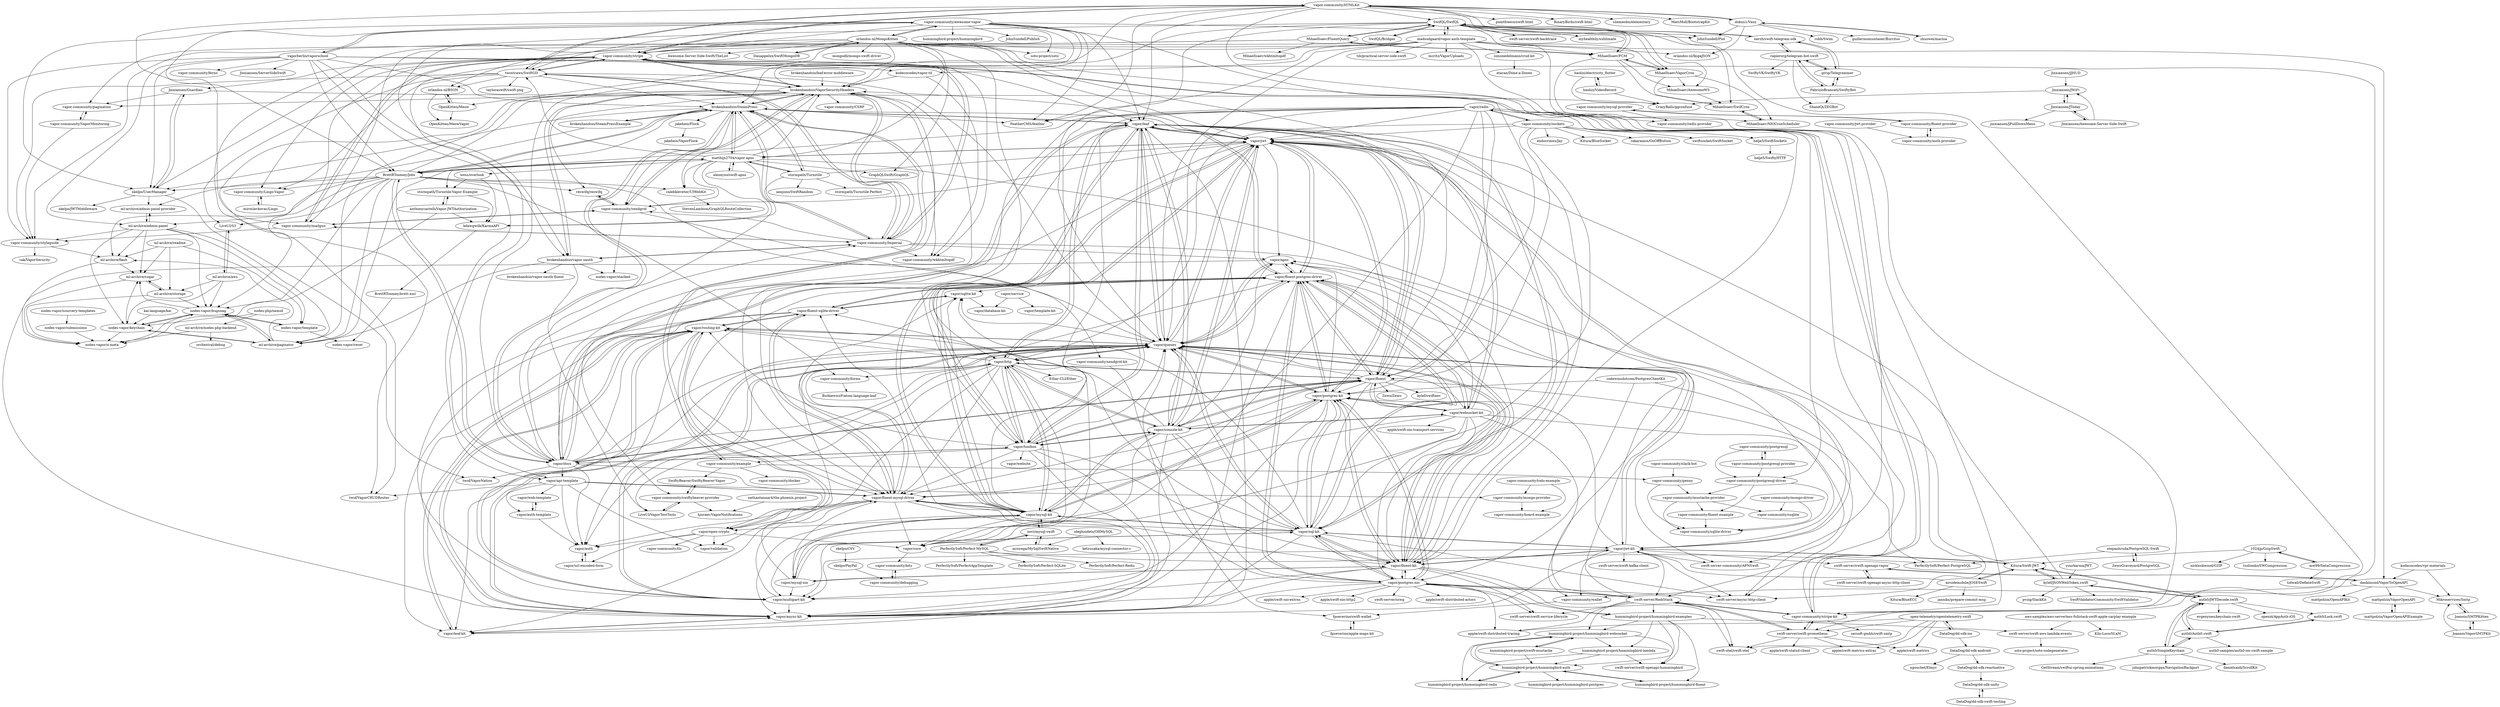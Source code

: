 digraph G {
"vapor-community/HTMLKit" -> "MatsMoll/BootstrapKit"
"vapor-community/HTMLKit" -> "vapor-community/stripe"
"vapor-community/HTMLKit" -> "pointfreeco/swift-html" ["e"=1]
"vapor-community/HTMLKit" -> "BinaryBirds/swift-html" ["e"=1]
"vapor-community/HTMLKit" -> "JohnSundell/Plot" ["e"=1]
"vapor-community/HTMLKit" -> "sliemeobn/elementary" ["e"=1]
"vapor-community/HTMLKit" -> "SwifQL/SwifQL"
"vapor-community/HTMLKit" -> "FeatherCMS/feather" ["e"=1]
"vapor-community/HTMLKit" -> "twostraws/SwiftGD"
"vapor-community/HTMLKit" -> "swift-server-community/APNSwift" ["e"=1]
"vapor-community/HTMLKit" -> "vapor-community/stripe-kit"
"vapor-community/HTMLKit" -> "vapor/leaf"
"vapor-community/HTMLKit" -> "vapor-community/mailgun"
"vapor-community/HTMLKit" -> "dokun1/Vaux"
"vapor-community/HTMLKit" -> "brokenhandsio/VaporSecurityHeaders"
"Kitura/Swift-JWT" -> "kylef/JSONWebToken.swift"
"Kitura/Swift-JWT" -> "auth0/JWTDecode.swift"
"Kitura/Swift-JWT" -> "vapor/jwt-kit"
"Kitura/Swift-JWT" -> "vapor/jwt"
"Kitura/Swift-JWT" -> "airsidemobile/JOSESwift"
"givip/Telegrammer" -> "rapierorg/telegram-bot-swift"
"givip/Telegrammer" -> "FabrizioBrancati/SwiftyBot"
"givip/Telegrammer" -> "nerzh/swift-telegram-sdk"
"vapor/postgres-nio" -> "vapor/postgres-kit"
"vapor/postgres-nio" -> "vapor/sql-kit"
"vapor/postgres-nio" -> "vapor/fluent-kit"
"vapor/postgres-nio" -> "vapor/fluent-postgres-driver"
"vapor/postgres-nio" -> "swift-server/RediStack"
"vapor/postgres-nio" -> "vapor/queues"
"vapor/postgres-nio" -> "swift-server/async-http-client" ["e"=1]
"vapor/postgres-nio" -> "swift-server/swift-service-lifecycle" ["e"=1]
"vapor/postgres-nio" -> "vapor/async-kit"
"vapor/postgres-nio" -> "apple/swift-nio-extras" ["e"=1]
"vapor/postgres-nio" -> "apple/swift-nio-http2" ["e"=1]
"vapor/postgres-nio" -> "apple/swift-distributed-tracing" ["e"=1]
"vapor/postgres-nio" -> "swift-server/sswg" ["e"=1]
"vapor/postgres-nio" -> "hummingbird-project/hummingbird-examples"
"vapor/postgres-nio" -> "apple/swift-distributed-actors" ["e"=1]
"vaporberlin/vaporschool" -> "vapor-community/awesome-vapor"
"vaporberlin/vaporschool" -> "kodecocodes/vapor-til"
"vaporberlin/vaporschool" -> "brokenhandsio/SteamPress"
"vaporberlin/vaporschool" -> "BrettRToomey/Jobs"
"vaporberlin/vaporschool" -> "vapor-community/styleguide"
"vaporberlin/vaporschool" -> "skelpo/UserManager"
"vaporberlin/vaporschool" -> "vapor-community/ferno"
"vaporberlin/vaporschool" -> "ml-archive/admin-panel"
"vaporberlin/vaporschool" -> "brokenhandsio/vapor-oauth"
"vaporberlin/vaporschool" -> "vapor/leaf"
"vaporberlin/vaporschool" -> "Jinxiansen/ServerSideSwift" ["e"=1]
"vaporberlin/vaporschool" -> "vapor/api-template"
"airsidemobile/JOSESwift" -> "Kitura/Swift-JWT"
"airsidemobile/JOSESwift" -> "janniks/prepare-commit-msg"
"airsidemobile/JOSESwift" -> "vapor/jwt-kit"
"airsidemobile/JOSESwift" -> "Kitura/BlueECC" ["e"=1]
"vapor-community/awesome-vapor" -> "vaporberlin/vaporschool"
"vapor-community/awesome-vapor" -> "brokenhandsio/SteamPress"
"vapor-community/awesome-vapor" -> "vapor/fluent"
"vapor-community/awesome-vapor" -> "orlandos-nl/MongoKitten"
"vapor-community/awesome-vapor" -> "soto-project/soto" ["e"=1]
"vapor-community/awesome-vapor" -> "FeatherCMS/feather" ["e"=1]
"vapor-community/awesome-vapor" -> "JohnSundell/Plot" ["e"=1]
"vapor-community/awesome-vapor" -> "hummingbird-project/hummingbird" ["e"=1]
"vapor-community/awesome-vapor" -> "JohnSundell/Publish" ["e"=1]
"vapor-community/awesome-vapor" -> "brokenhandsio/VaporSecurityHeaders"
"vapor-community/awesome-vapor" -> "skelpo/UserManager"
"vapor-community/awesome-vapor" -> "vapor-community/stripe"
"vapor-community/awesome-vapor" -> "twostraws/SwiftGD"
"vapor-community/awesome-vapor" -> "BrettRToomey/Jobs"
"vapor-community/awesome-vapor" -> "vapor/leaf"
"yourkarma/JWT" -> "kylef/JSONWebToken.swift"
"zhuowei/marina" -> "dokun1/Vaux"
"dokun1/Vaux" -> "zhuowei/marina"
"dokun1/Vaux" -> "robb/Swim" ["e"=1]
"dokun1/Vaux" -> "vapor-community/HTMLKit"
"dokun1/Vaux" -> "orlandos-nl/IkigaJSON" ["e"=1]
"dokun1/Vaux" -> "JohnSundell/Plot" ["e"=1]
"dokun1/Vaux" -> "guillermomuntaner/Burritos" ["e"=1]
"MihaelIsaev/AwesomeWS" -> "MihaelIsaev/SwifCron"
"vapor/fluent-kit" -> "vapor/fluent-postgres-driver"
"vapor/fluent-kit" -> "vapor/sql-kit"
"vapor/fluent-kit" -> "vapor/postgres-nio"
"vapor/fluent-kit" -> "vapor/queues"
"vapor/fluent-kit" -> "vapor/postgres-kit"
"vapor/fluent-kit" -> "vapor/async-kit"
"vapor/fluent-kit" -> "vapor/fluent"
"vapor/fluent-kit" -> "vapor/jwt-kit"
"vapor/fluent-kit" -> "vapor/mysql-nio"
"vapor/fluent-kit" -> "swift-otel/swift-otel" ["e"=1]
"vapor/fluent-kit" -> "vapor/fluent-mysql-driver"
"vapor/fluent-kit" -> "swift-server/swift-service-lifecycle" ["e"=1]
"vapor/fluent-kit" -> "vapor/multipart-kit"
"vapor/fluent-kit" -> "vapor/apns"
"vapor/fluent-kit" -> "hummingbird-project/hummingbird-examples"
"vapor/mysql-nio" -> "vapor/mysql-kit"
"vapor/mysql-nio" -> "vapor/fluent-mysql-driver"
"vapor/mysql-nio" -> "vapor/fluent-kit"
"vapor/mysql-nio" -> "vapor/sql-kit"
"vapor/mysql-nio" -> "vapor/multipart-kit"
"vapor/mysql-nio" -> "vapor/queues"
"codewinsdotcom/PostgresClientKit" -> "vapor/postgres-nio"
"codewinsdotcom/PostgresClientKit" -> "vapor/postgres-kit"
"codewinsdotcom/PostgresClientKit" -> "PerfectlySoft/Perfect-PostgreSQL"
"vapor-community/mailgun" -> "vapor-community/sendgrid"
"vapor-community/mailgun" -> "vapor-community/stripe"
"vapor-community/mailgun" -> "vapor-community/styleguide"
"vapor-community/mailgun" -> "vapor-community/Imperial"
"SwifQL/SwifQL" -> "SwifQL/Bridges"
"SwifQL/SwifQL" -> "MihaelIsaev/FluentQuery"
"SwifQL/SwifQL" -> "MihaelIsaev/FCM"
"SwifQL/SwifQL" -> "swift-server/swift-backtrace" ["e"=1]
"SwifQL/SwifQL" -> "MihaelIsaev/AwesomeWS"
"SwifQL/SwifQL" -> "MihaelIsaev/SwifCron"
"SwifQL/SwifQL" -> "vapor-community/stripe-kit"
"SwifQL/SwifQL" -> "MihaelIsaev/VaporCron"
"SwifQL/SwifQL" -> "madsodgaard/vapor-auth-template"
"SwifQL/SwifQL" -> "vapor/queues"
"SwifQL/SwifQL" -> "brokenhandsio/VaporSecurityHeaders"
"SwifQL/SwifQL" -> "myhealthily/sublimate"
"SwifQL/SwifQL" -> "twof/VaporCRUDRouter"
"SwifQL/SwifQL" -> "nerzh/swift-telegram-sdk"
"miroslavkovac/Lingo" -> "vapor-community/Lingo-Vapor"
"swift-server/swift-prometheus" -> "swift-otel/swift-otel" ["e"=1]
"swift-server/swift-prometheus" -> "apple/swift-metrics-extras" ["e"=1]
"swift-server/swift-prometheus" -> "swift-server/RediStack"
"swift-server/swift-prometheus" -> "apple/swift-metrics" ["e"=1]
"swift-server/swift-prometheus" -> "apple/swift-statsd-client" ["e"=1]
"swift-server/swift-prometheus" -> "vapor-community/stripe-kit"
"vapor/leaf-kit" -> "vapor/async-kit"
"vapor/leaf-kit" -> "vapor/routing-kit"
"vapor/websocket-kit" -> "vapor/queues"
"vapor/websocket-kit" -> "vapor/postgres-kit"
"vapor/websocket-kit" -> "vapor/fluent-postgres-driver"
"vapor/websocket-kit" -> "apple/swift-nio-transport-services" ["e"=1]
"vapor/websocket-kit" -> "vapor/sql-kit"
"vapor/websocket-kit" -> "vapor/leaf"
"vapor/websocket-kit" -> "vapor/fluent-kit"
"vapor/websocket-kit" -> "vapor/postgres-nio"
"vapor/websocket-kit" -> "vapor/apns"
"vapor/websocket-kit" -> "swift-server/RediStack"
"vapor/websocket-kit" -> "vapor/console-kit"
"vapor/websocket-kit" -> "swift-server/async-http-client" ["e"=1]
"vapor/websocket-kit" -> "vapor/fluent-mysql-driver"
"MihaelIsaev/FluentQuery" -> "SwifQL/SwifQL"
"MihaelIsaev/FluentQuery" -> "vapor-community/pagination"
"MihaelIsaev/FluentQuery" -> "vapor-community/styleguide"
"MihaelIsaev/FluentQuery" -> "MihaelIsaev/wkhtmltopdf"
"MihaelIsaev/FluentQuery" -> "MihaelIsaev/FCM"
"vapor-community/styleguide" -> "cak/VaporSecurity"
"vapor-community/styleguide" -> "ml-archive/flash"
"swift-server/RediStack" -> "swift-server/swift-prometheus"
"swift-server/RediStack" -> "vapor-community/stripe-kit"
"swift-server/RediStack" -> "swift-otel/swift-otel" ["e"=1]
"swift-server/RediStack" -> "hummingbird-project/hummingbird-examples"
"swift-server/RediStack" -> "vapor/postgres-nio"
"swift-server/RediStack" -> "swift-server/swift-service-lifecycle" ["e"=1]
"swift-server/RediStack" -> "vapor/queues"
"swift-server/RediStack" -> "hummingbird-project/hummingbird-websocket"
"swift-server/RediStack" -> "apple/swift-distributed-tracing" ["e"=1]
"auth0/Lock.swift" -> "auth0/Auth0.swift"
"vapor-community/Lingo-Vapor" -> "miroslavkovac/Lingo"
"vapor-community/stripe-kit" -> "vapor-community/stripe"
"vapor-community/stripe-kit" -> "swift-server/RediStack"
"vapor-community/stripe-kit" -> "swift-server/swift-prometheus"
"vapor-community/stripe-kit" -> "vapor/apns"
"vapor-community/stripe-kit" -> "sersoft-gmbh/swift-smtp"
"MihaelIsaev/FCM" -> "MihaelIsaev/VaporCron"
"MihaelIsaev/FCM" -> "SwifQL/SwifQL"
"MihaelIsaev/FCM" -> "MihaelIsaev/NIOCronScheduler"
"MihaelIsaev/FCM" -> "MihaelIsaev/SwifCron"
"MihaelIsaev/FCM" -> "MihaelIsaev/AwesomeWS"
"MihaelIsaev/FCM" -> "MihaelIsaev/FluentQuery"
"vapor/fluent-postgres-driver" -> "vapor/postgres-kit"
"vapor/fluent-postgres-driver" -> "vapor/fluent-kit"
"vapor/fluent-postgres-driver" -> "vapor/queues"
"vapor/fluent-postgres-driver" -> "vapor/sql-kit"
"vapor/fluent-postgres-driver" -> "vapor/postgres-nio"
"vapor/fluent-postgres-driver" -> "vapor/fluent-sqlite-driver"
"vapor/fluent-postgres-driver" -> "vapor/async-kit"
"vapor/fluent-postgres-driver" -> "vapor/apns"
"vapor/fluent-postgres-driver" -> "vapor/fluent-mysql-driver"
"vapor/fluent-postgres-driver" -> "vapor/fluent"
"vapor/fluent-postgres-driver" -> "vapor/sqlite-kit"
"vapor/fluent-postgres-driver" -> "vapor/mysql-kit"
"vapor/fluent-postgres-driver" -> "vapor/leaf"
"vapor/fluent-postgres-driver" -> "vapor/jwt"
"vapor/fluent-postgres-driver" -> "vapor/websocket-kit"
"vapor/sql-kit" -> "vapor/fluent-kit"
"vapor/sql-kit" -> "vapor/postgres-kit"
"vapor/sql-kit" -> "vapor/postgres-nio"
"vapor/sql-kit" -> "vapor/fluent-postgres-driver"
"vapor/sql-kit" -> "vapor/sqlite-kit"
"vapor/sql-kit" -> "vapor/queues"
"vapor/sql-kit" -> "vapor/mysql-kit"
"vapor/sql-kit" -> "vapor/fluent-sqlite-driver"
"vapor/sql-kit" -> "vapor/mysql-nio"
"vapor/sql-kit" -> "vapor/fluent-mysql-driver"
"vapor/sql-kit" -> "swift-server/async-http-client" ["e"=1]
"vapor/sql-kit" -> "vapor/multipart-kit"
"vapor/sql-kit" -> "vapor/jwt-kit"
"vapor/sql-kit" -> "vapor/async-kit"
"vapor/sql-kit" -> "vapor/leaf"
"kodecocodes/vapor-til" -> "brokenhandsio/VaporSecurityHeaders"
"kodecocodes/vapor-til" -> "vapor-community/wkhtmltopdf"
"vapor/apns" -> "vapor/queues"
"vapor/apns" -> "vapor/async-kit"
"vapor/apns" -> "vapor/fluent-postgres-driver"
"vapor/postgres-kit" -> "vapor/postgres-nio"
"vapor/postgres-kit" -> "vapor/fluent-postgres-driver"
"vapor/postgres-kit" -> "vapor/sql-kit"
"vapor/postgres-kit" -> "vapor/fluent-kit"
"vapor/postgres-kit" -> "vapor/queues"
"vapor/postgres-kit" -> "vapor/fluent-mysql-driver"
"vapor/postgres-kit" -> "vapor/async-kit"
"vapor/postgres-kit" -> "vapor/apns"
"vapor/postgres-kit" -> "vapor/mysql-kit"
"vapor/postgres-kit" -> "vapor/multipart-kit"
"vapor/postgres-kit" -> "vapor/websocket-kit"
"vapor/postgres-kit" -> "vapor/jwt"
"LiveUI/VaporTestTools" -> "vapor-community/swiftybeaver-provider"
"vapor-community/Imperial" -> "brokenhandsio/VaporSecurityHeaders"
"vapor-community/Imperial" -> "brokenhandsio/vapor-oauth"
"vapor-community/Imperial" -> "vapor-community/mailgun"
"vapor-community/Imperial" -> "twostraws/SwiftGD"
"vapor-community/Imperial" -> "vapor-community/wallet"
"vapor-community/Imperial" -> "vapor-community/stripe"
"vapor-community/Imperial" -> "vapor-community/sendgrid"
"vapor-community/Imperial" -> "vapor-community/wkhtmltopdf"
"vapor-community/Imperial" -> "vapor/apns"
"vapor-community/Imperial" -> "brokenhandsio/SteamPress"
"nodes-vapor/sourcery-templates" -> "nodes-vapor/submissions"
"nodes-vapor/submissions" -> "nodes-vapor/n-meta"
"vapor/async-kit" -> "vapor/routing-kit"
"vapor/async-kit" -> "vapor/queues"
"vapor/async-kit" -> "vapor/leaf-kit"
"nathantannar4/the.phoenix.project" -> "hjuraev/VaporNotifications"
"vapor/queues" -> "vapor/async-kit"
"vapor/queues" -> "vapor/apns"
"vapor/queues" -> "vapor/fluent-postgres-driver"
"vapor/queues" -> "vapor/fluent-kit"
"vapor/queues" -> "vapor/fluent-mysql-driver"
"vapor/queues" -> "vapor/postgres-kit"
"vapor/queues" -> "vapor/routing-kit"
"vapor/queues" -> "vapor/leaf-kit"
"vapor/queues" -> "vapor/sql-kit"
"vapor/queues" -> "vapor/multipart-kit"
"vapor/queues" -> "vapor/leaf"
"vapor/queues" -> "vapor/jwt"
"vapor/queues" -> "vapor/http"
"vapor/queues" -> "vapor/jwt-kit"
"vapor/queues" -> "vapor/sqlite-kit"
"brokenhandsio/leaf-error-middleware" -> "brokenhandsio/VaporSecurityHeaders"
"Mikroservices/Smtp" -> "Joannis/SMTPKitten"
"MihaelIsaev/SwifCron" -> "MihaelIsaev/NIOCronScheduler"
"MihaelIsaev/NIOCronScheduler" -> "MihaelIsaev/SwifCron"
"MihaelIsaev/VaporCron" -> "MihaelIsaev/NIOCronScheduler"
"MihaelIsaev/VaporCron" -> "MihaelIsaev/SwifCron"
"MihaelIsaev/VaporCron" -> "MihaelIsaev/FCM"
"MihaelIsaev/VaporCron" -> "MihaelIsaev/AwesomeWS"
"skelpo/CSV" -> "skelpo/PayPal"
"vapor/fluent-sqlite-driver" -> "vapor/sqlite-kit"
"vapor/fluent-sqlite-driver" -> "vapor/fluent-mysql-driver"
"vapor/fluent-sqlite-driver" -> "vapor/async-kit"
"vapor/fluent-sqlite-driver" -> "vapor/fluent-postgres-driver"
"vapor/fluent-sqlite-driver" -> "vapor/routing-kit"
"vapor/fluent-sqlite-driver" -> "vapor/leaf-kit"
"vapor-community/pagination" -> "vapor-community/VaporMonitoring"
"Jinxiansen/Guardian" -> "skelpo/UserManager"
"Jinxiansen/Guardian" -> "vapor-community/pagination"
"Jinxiansen/Guardian" -> "CrazyBalls/ggconfuse"
"vapor-community/VaporMonitoring" -> "vapor-community/styleguide"
"vapor-community/VaporMonitoring" -> "vapor-community/pagination"
"skelpo/PayPal" -> "vapor-community/debugging"
"skelpo/UserManager" -> "skelpo/JWTMiddleware"
"skelpo/UserManager" -> "Jinxiansen/Guardian"
"skelpo/UserManager" -> "twof/VaporNation"
"skelpo/UserManager" -> "ml-archive/admin-panel-provider"
"vapor/url-encoded-form" -> "vapor/auth"
"auth0/SimpleKeychain" -> "auth0/JWTDecode.swift"
"auth0/SimpleKeychain" -> "johnpatrickmorgan/NavigationBackport" ["e"=1]
"auth0/SimpleKeychain" -> "auth0/Auth0.swift"
"auth0/SimpleKeychain" -> "danielsaidi/ScrollKit" ["e"=1]
"auth0/SimpleKeychain" -> "GetStream/swiftui-spring-animations" ["e"=1]
"helje5/SwiftSockets" -> "helje5/SwiftyHTTP"
"madsodgaard/vapor-auth-template" -> "tib/practical-server-side-swift" ["e"=1]
"madsodgaard/vapor-auth-template" -> "SwifQL/SwifQL"
"madsodgaard/vapor-auth-template" -> "MihaelIsaev/FCM"
"madsodgaard/vapor-auth-template" -> "FeatherCMS/feather" ["e"=1]
"madsodgaard/vapor-auth-template" -> "brokenhandsio/vapor-oauth"
"madsodgaard/vapor-auth-template" -> "simonedelmann/crud-kit"
"madsodgaard/vapor-auth-template" -> "vapor/queues"
"madsodgaard/vapor-auth-template" -> "vapor-community/mailgun"
"madsodgaard/vapor-auth-template" -> "dankinsoid/VaporToOpenAPI"
"madsodgaard/vapor-auth-template" -> "vapor-community/stripe-kit"
"madsodgaard/vapor-auth-template" -> "kodecocodes/vapor-til"
"madsodgaard/vapor-auth-template" -> "vapor-community/stripe"
"madsodgaard/vapor-auth-template" -> "mcritz/VaporUploads"
"madsodgaard/vapor-auth-template" -> "orlandos-nl/IkigaJSON" ["e"=1]
"madsodgaard/vapor-auth-template" -> "MihaelIsaev/VaporCron"
"1024jp/GzipSwift" -> "mw99/DataCompression"
"1024jp/GzipSwift" -> "nicklockwood/GZIP" ["e"=1]
"1024jp/GzipSwift" -> "tsolomko/SWCompression" ["e"=1]
"1024jp/GzipSwift" -> "Kitura/Swift-JWT"
"auth0/JWTDecode.swift" -> "kylef/JSONWebToken.swift"
"auth0/JWTDecode.swift" -> "Kitura/Swift-JWT"
"auth0/JWTDecode.swift" -> "auth0/SimpleKeychain"
"auth0/JWTDecode.swift" -> "auth0/Lock.swift"
"auth0/JWTDecode.swift" -> "auth0/Auth0.swift"
"auth0/JWTDecode.swift" -> "evgenyneu/keychain-swift" ["e"=1]
"auth0/JWTDecode.swift" -> "openid/AppAuth-iOS" ["e"=1]
"kodecocodes/vpr-materials" -> "dankinsoid/VaporToOpenAPI"
"kodecocodes/vpr-materials" -> "Mikroservices/Smtp"
"open-telemetry/opentelemetry-swift" -> "apple/swift-distributed-tracing" ["e"=1]
"open-telemetry/opentelemetry-swift" -> "swift-otel/swift-otel" ["e"=1]
"open-telemetry/opentelemetry-swift" -> "DataDog/dd-sdk-ios"
"open-telemetry/opentelemetry-swift" -> "apple/swift-metrics" ["e"=1]
"open-telemetry/opentelemetry-swift" -> "swift-server/swift-prometheus"
"open-telemetry/opentelemetry-swift" -> "apple/swift-metrics-extras" ["e"=1]
"vapor/jwt-kit" -> "vapor/fluent-kit"
"vapor/jwt-kit" -> "vapor/queues"
"vapor/jwt-kit" -> "vapor/jwt"
"vapor/jwt-kit" -> "vapor/multipart-kit"
"vapor/jwt-kit" -> "vapor/sql-kit"
"vapor/jwt-kit" -> "vapor/fluent-postgres-driver"
"vapor/jwt-kit" -> "Kitura/Swift-JWT"
"vapor/jwt-kit" -> "swift-server/swift-kafka-client" ["e"=1]
"vapor/jwt-kit" -> "swift-server/async-http-client" ["e"=1]
"vapor/jwt-kit" -> "vapor/async-kit"
"vapor/jwt-kit" -> "swift-server/swift-openapi-vapor"
"vapor/jwt-kit" -> "vapor-community/wallet"
"vapor/jwt-kit" -> "swift-server-community/APNSwift" ["e"=1]
"vapor/jwt-kit" -> "swift-server/RediStack"
"vapor/jwt-kit" -> "vapor/postgres-kit"
"DataDog/dd-sdk-reactnative" -> "DataDog/dd-sdk-unity"
"haolizi/electricity_flutter" -> "haolizi/VideoRecord"
"haolizi/electricity_flutter" -> "CrazyBalls/ggconfuse"
"DataDog/dd-sdk-ios" -> "open-telemetry/opentelemetry-swift"
"DataDog/dd-sdk-ios" -> "DataDog/dd-sdk-android"
"vapor-community/wallet" -> "fpseverino/swift-wallet"
"Joannis/VaporSMTPKit" -> "Joannis/SMTPKitten"
"Joannis/VaporSMTPKit" -> "Mikroservices/Smtp"
"simonedelmann/crud-kit" -> "atacan/Dime-a-Dozen"
"DataDog/dd-sdk-android" -> "xgouchet/Elmyr"
"DataDog/dd-sdk-android" -> "DataDog/dd-sdk-reactnative"
"mattpolzin/VaporOpenAPI" -> "mattpolzin/VaporOpenAPIExample"
"SwifQL/Bridges" -> "SwifQL/SwifQL"
"Joannis/SMTPKitten" -> "Joannis/VaporSMTPKit"
"Joannis/SMTPKitten" -> "Mikroservices/Smtp"
"DataDog/dd-sdk-swift-testing" -> "DataDog/dd-sdk-unity"
"vapor-community/sendgrid-kit" -> "fpseverino/swift-wallet"
"mattpolzin/VaporOpenAPIExample" -> "mattpolzin/VaporOpenAPI"
"kylef/JSONWebToken.swift" -> "Kitura/Swift-JWT"
"kylef/JSONWebToken.swift" -> "auth0/JWTDecode.swift"
"kylef/JSONWebToken.swift" -> "vapor/jwt"
"kylef/JSONWebToken.swift" -> "SwiftValidatorCommunity/SwiftValidator" ["e"=1]
"kylef/JSONWebToken.swift" -> "pvzig/SlackKit" ["e"=1]
"hummingbird-project/swift-mustache" -> "hummingbird-project/hummingbird-websocket"
"hummingbird-project/swift-mustache" -> "hummingbird-project/hummingbird-auth"
"rapierorg/telegram-bot-swift" -> "givip/Telegrammer"
"rapierorg/telegram-bot-swift" -> "FabrizioBrancati/SwiftyBot"
"rapierorg/telegram-bot-swift" -> "nerzh/swift-telegram-sdk"
"rapierorg/telegram-bot-swift" -> "ShaneQi/ZEGBot"
"rapierorg/telegram-bot-swift" -> "SwiftyVK/SwiftyVK" ["e"=1]
"hummingbird-project/hummingbird-websocket" -> "hummingbird-project/hummingbird-auth"
"hummingbird-project/hummingbird-websocket" -> "hummingbird-project/swift-mustache"
"hummingbird-project/hummingbird-websocket" -> "hummingbird-project/hummingbird-redis"
"hummingbird-project/hummingbird-websocket" -> "swift-server/swift-openapi-hummingbird"
"hummingbird-project/hummingbird-websocket" -> "hummingbird-project/hummingbird-lambda"
"hummingbird-project/hummingbird-examples" -> "hummingbird-project/hummingbird-auth"
"hummingbird-project/hummingbird-examples" -> "hummingbird-project/hummingbird-lambda"
"hummingbird-project/hummingbird-examples" -> "hummingbird-project/hummingbird-websocket"
"hummingbird-project/hummingbird-examples" -> "hummingbird-project/hummingbird-fluent"
"hummingbird-project/hummingbird-examples" -> "swift-server/swift-aws-lambda-events"
"hummingbird-project/hummingbird-examples" -> "swift-server/swift-openapi-hummingbird"
"auth0/Auth0.swift" -> "auth0/Lock.swift"
"auth0/Auth0.swift" -> "auth0/SimpleKeychain"
"auth0/Auth0.swift" -> "auth0/JWTDecode.swift"
"auth0/Auth0.swift" -> "auth0-samples/auth0-ios-swift-sample"
"aws-samples/aws-serverless-fullstack-swift-apple-carplay-example" -> "swift-server/swift-aws-lambda-events"
"aws-samples/aws-serverless-fullstack-swift-apple-carplay-example" -> "Kilo-Loco/SLaM"
"swift-server/swift-aws-lambda-events" -> "soto-project/soto-codegenerator"
"nerzh/swift-telegram-sdk" -> "rapierorg/telegram-bot-swift"
"nerzh/swift-telegram-sdk" -> "givip/Telegrammer"
"nerzh/swift-telegram-sdk" -> "SwifQL/SwifQL"
"hummingbird-project/hummingbird-redis" -> "hummingbird-project/hummingbird-auth"
"hummingbird-project/hummingbird-fluent" -> "hummingbird-project/hummingbird-auth"
"hummingbird-project/hummingbird-auth" -> "hummingbird-project/hummingbird-fluent"
"hummingbird-project/hummingbird-auth" -> "hummingbird-project/hummingbird-redis"
"hummingbird-project/hummingbird-auth" -> "hummingbird-project/hummingbird-websocket"
"hummingbird-project/hummingbird-auth" -> "hummingbird-project/hummingbird-postgres"
"hummingbird-project/hummingbird-lambda" -> "hummingbird-project/hummingbird-redis"
"hummingbird-project/hummingbird-lambda" -> "swift-server/swift-openapi-hummingbird"
"hummingbird-project/hummingbird-lambda" -> "hummingbird-project/hummingbird-auth"
"ZewoGraveyard/PostgreSQL" -> "stepanhruda/PostgreSQL-Swift"
"Danappelxx/SwiftMongoDB" -> "orlandos-nl/MongoKitten"
"oleghnidets/OHMySQL" -> "ketzusaka/mysql-connector-c"
"oleghnidets/OHMySQL" -> "mcorega/MySqlSwiftNative"
"dankinsoid/VaporToOpenAPI" -> "swift-server/swift-openapi-vapor"
"dankinsoid/VaporToOpenAPI" -> "mattpolzin/VaporOpenAPI"
"dankinsoid/VaporToOpenAPI" -> "Mikroservices/Smtp"
"dankinsoid/VaporToOpenAPI" -> "mattpolzin/OpenAPIKit" ["e"=1]
"dankinsoid/VaporToOpenAPI" -> "vapor-community/wallet"
"novi/mysql-swift" -> "mcorega/MySqlSwiftNative"
"novi/mysql-swift" -> "PerfectlySoft/Perfect-MySQL"
"novi/mysql-swift" -> "vapor/mysql-kit"
"vapor-community/example" -> "vapor-community/penny"
"vapor-community/example" -> "vapor-community/docker"
"vapor-community/example" -> "brokenhandsio/SteamPress"
"vapor-community/example" -> "SwiftyBeaver/SwiftyBeaver-Vapor"
"stepanhruda/PostgreSQL-Swift" -> "ZewoGraveyard/PostgreSQL"
"stepanhruda/PostgreSQL-Swift" -> "PerfectlySoft/Perfect-PostgreSQL"
"mcorega/MySqlSwiftNative" -> "novi/mysql-swift"
"nodes-php/nemid" -> "nodes-vapor/n-meta"
"nodes-php/nemid" -> "ml-archive/nodes-php-backend"
"ml-archive/nodes-php-backend" -> "nodes-vapor/n-meta"
"ml-archive/nodes-php-backend" -> "orchestral/debug"
"vapor/fluent" -> "vapor/leaf"
"vapor/fluent" -> "vapor/fluent-kit"
"vapor/fluent" -> "vapor/fluent-postgres-driver"
"vapor/fluent" -> "vapor/jwt"
"vapor/fluent" -> "vapor/docs"
"vapor/fluent" -> "vapor/queues"
"vapor/fluent" -> "vapor/http"
"vapor/fluent" -> "vapor/sql-kit"
"vapor/fluent" -> "vapor/postgres-kit"
"vapor/fluent" -> "vapor/console-kit"
"vapor/fluent" -> "swift-server/async-http-client" ["e"=1]
"vapor/fluent" -> "vapor/toolbox"
"vapor/fluent" -> "Zewo/Zewo" ["e"=1]
"vapor/fluent" -> "vapor/fluent-mysql-driver"
"vapor/fluent" -> "kylef/swiftenv" ["e"=1]
"vapor/fluent-mysql-driver" -> "vapor/core"
"vapor/fluent-mysql-driver" -> "vapor/fluent-sqlite-driver"
"vapor/fluent-mysql-driver" -> "vapor/sqlite-kit"
"vapor/fluent-mysql-driver" -> "vapor/queues"
"vapor/fluent-mysql-driver" -> "vapor/mysql-kit"
"vapor/fluent-mysql-driver" -> "vapor/validation"
"vapor/fluent-mysql-driver" -> "vapor/leaf-kit"
"vapor/fluent-mysql-driver" -> "vapor/async-kit"
"vapor/fluent-mysql-driver" -> "vapor/auth"
"vapor/toolbox" -> "vapor/leaf"
"vapor/toolbox" -> "vapor/http"
"vapor/toolbox" -> "vapor/console-kit"
"vapor/toolbox" -> "vapor/jwt"
"vapor/toolbox" -> "vapor/routing-kit"
"vapor/toolbox" -> "vapor/queues"
"vapor/toolbox" -> "vapor/fluent-postgres-driver"
"vapor/toolbox" -> "vapor/docs"
"vapor/toolbox" -> "vapor/fluent-mysql-driver"
"vapor/toolbox" -> "vapor/fluent-kit"
"vapor/toolbox" -> "vapor/async-kit"
"vapor/toolbox" -> "vapor/fluent"
"vapor/toolbox" -> "vapor/website"
"vapor/toolbox" -> "vapor-community/example"
"vapor/toolbox" -> "vapor/leaf-kit"
"vapor/redis" -> "swift-server/RediStack"
"vapor/redis" -> "vapor/jwt"
"vapor/redis" -> "vapor-community/sockets"
"vapor/redis" -> "vapor/fluent-mysql-driver"
"vapor/redis" -> "vapor/http"
"vapor/redis" -> "vapor-community/redis-provider"
"vapor/redis" -> "vapor/postgres-kit"
"vapor/redis" -> "BrettRToomey/Jobs"
"vapor/redis" -> "vapor-community/postgresql-driver"
"vapor/redis" -> "vapor/fluent"
"vapor/redis" -> "vapor/toolbox"
"vapor/redis" -> "vapor/fluent-kit"
"vapor/redis" -> "vapor/core"
"vapor/redis" -> "vapor/queues"
"alexeyxo/swift-apns" -> "matthijs2704/vapor-apns"
"orlandos-nl/MongoKitten" -> "mongodb/mongo-swift-driver" ["e"=1]
"orlandos-nl/MongoKitten" -> "OpenKitten/Meow"
"orlandos-nl/MongoKitten" -> "Danappelxx/SwiftMongoDB"
"orlandos-nl/MongoKitten" -> "orlandos-nl/BSON"
"orlandos-nl/MongoKitten" -> "vapor/fluent"
"orlandos-nl/MongoKitten" -> "soto-project/soto" ["e"=1]
"orlandos-nl/MongoKitten" -> "vapor-community/awesome-vapor"
"orlandos-nl/MongoKitten" -> "Awesome-Server-Side-Swift/TheList" ["e"=1]
"orlandos-nl/MongoKitten" -> "matthijs2704/vapor-apns"
"orlandos-nl/MongoKitten" -> "vapor/docs"
"orlandos-nl/MongoKitten" -> "swift-server/async-http-client" ["e"=1]
"orlandos-nl/MongoKitten" -> "vapor-community/stripe"
"orlandos-nl/MongoKitten" -> "vapor/toolbox"
"orlandos-nl/MongoKitten" -> "vapor/jwt"
"orlandos-nl/MongoKitten" -> "GraphQLSwift/GraphQL" ["e"=1]
"vapor-community/mongo-driver" -> "vapor-community/sqlite-driver"
"vapor-community/mongo-driver" -> "vapor-community/csqlite"
"PerfectlySoft/Perfect-MySQL" -> "PerfectlySoft/Perfect-SQLite"
"PerfectlySoft/Perfect-MySQL" -> "PerfectlySoft/Perfect-Redis"
"PerfectlySoft/Perfect-MySQL" -> "novi/mysql-swift"
"PerfectlySoft/Perfect-MySQL" -> "PerfectlySoft/Perfect-PostgreSQL"
"PerfectlySoft/Perfect-MySQL" -> "PerfectlySoft/PerfectAppTemplate"
"vapor-community/sockets" -> "vapor/redis"
"vapor-community/sockets" -> "Kitura/BlueSocket" ["e"=1]
"vapor-community/sockets" -> "vapor/http"
"vapor-community/sockets" -> "vapor/core"
"vapor-community/sockets" -> "helje5/SwiftSockets"
"vapor-community/sockets" -> "rakaramos/OnOffButton" ["e"=1]
"vapor-community/sockets" -> "swiftsocket/SwiftSocket" ["e"=1]
"vapor-community/sockets" -> "vapor/fluent"
"vapor-community/sockets" -> "endocrimes/Jay" ["e"=1]
"vapor-community/sockets" -> "vapor/jwt"
"orlandos-nl/BSON" -> "OpenKitten/Meow"
"orlandos-nl/BSON" -> "OpenKitten/MeowVapor"
"vapor-community/fluent-example" -> "vapor-community/sqlite-driver"
"vapor-community/postgresql-driver" -> "vapor-community/sqlite-driver"
"vapor-community/postgresql-driver" -> "vapor-community/fluent-example"
"vapor-community/postgresql-driver" -> "vapor-community/mustache-provider"
"vapor-community/mustache-provider" -> "vapor-community/sqlite-driver"
"vapor-community/mustache-provider" -> "vapor-community/fluent-example"
"vapor-community/mustache-provider" -> "vapor-community/csqlite"
"stormpath/Turnstile" -> "brokenhandsio/SteamPress"
"stormpath/Turnstile" -> "matthijs2704/vapor-apns"
"stormpath/Turnstile" -> "stormpath/Turnstile-Perfect" ["e"=1]
"stormpath/Turnstile" -> "iamjono/SwiftRandom" ["e"=1]
"stormpath/Turnstile" -> "vapor/jwt"
"stormpath/Turnstile" -> "kdawgwilk/KarmaAPI"
"vapor/http" -> "vapor/core"
"vapor/http" -> "vapor/leaf"
"vapor/http" -> "vapor/queues"
"vapor/http" -> "vapor/open-crypto"
"vapor/http" -> "vapor/auth"
"vapor/http" -> "vapor/routing-kit"
"vapor/http" -> "vapor/toolbox"
"vapor/http" -> "vapor-community/forms"
"vapor/http" -> "Ether-CLI/Ether"
"vapor/http" -> "vapor/fluent-mysql-driver"
"vapor/http" -> "vapor/console-kit"
"vapor/http" -> "vapor/fluent"
"vapor/http" -> "LiveUI/VaporTestTools"
"vapor/http" -> "vapor/mysql-kit"
"matthijs2704/vapor-apns" -> "BrettRToomey/Jobs"
"matthijs2704/vapor-apns" -> "brokenhandsio/SteamPress"
"matthijs2704/vapor-apns" -> "brokenhandsio/VaporSecurityHeaders"
"matthijs2704/vapor-apns" -> "alexeyxo/swift-apns"
"matthijs2704/vapor-apns" -> "vapor/jwt"
"matthijs2704/vapor-apns" -> "stormpath/Turnstile"
"matthijs2704/vapor-apns" -> "stormpath/Turnstile-Vapor-Example"
"matthijs2704/vapor-apns" -> "calebkleveter/UIWebKit"
"matthijs2704/vapor-apns" -> "swift-server-community/APNSwift" ["e"=1]
"matthijs2704/vapor-apns" -> "vapor-community/sendgrid"
"matthijs2704/vapor-apns" -> "wess/overlook"
"matthijs2704/vapor-apns" -> "GraphQLSwift/GraphQL" ["e"=1]
"matthijs2704/vapor-apns" -> "kdawgwilk/KarmaAPI"
"matthijs2704/vapor-apns" -> "twostraws/SwiftGD"
"matthijs2704/vapor-apns" -> "vapor/docs"
"vapor/mysql-kit" -> "vapor/mysql-nio"
"vapor/mysql-kit" -> "vapor/fluent-mysql-driver"
"vapor/mysql-kit" -> "vapor/sql-kit"
"vapor/mysql-kit" -> "vapor/core"
"vapor/mysql-kit" -> "vapor/queues"
"vapor/mysql-kit" -> "vapor/fluent-postgres-driver"
"vapor/mysql-kit" -> "vapor/postgres-kit"
"vapor/mysql-kit" -> "vapor/sqlite-kit"
"vapor/mysql-kit" -> "vapor/fluent-sqlite-driver"
"vapor/mysql-kit" -> "vapor/leaf"
"vapor/mysql-kit" -> "vapor/async-kit"
"vapor/mysql-kit" -> "vapor/console-kit"
"vapor/mysql-kit" -> "vapor/http"
"vapor/mysql-kit" -> "novi/mysql-swift"
"vapor/mysql-kit" -> "vapor/open-crypto"
"vapor/console-kit" -> "vapor/toolbox"
"vapor/console-kit" -> "vapor/jwt"
"vapor/console-kit" -> "vapor/http"
"vapor/console-kit" -> "vapor/queues"
"vapor/console-kit" -> "vapor/leaf"
"vapor/console-kit" -> "vapor/mysql-kit"
"vapor/console-kit" -> "vapor/fluent"
"vapor/console-kit" -> "vapor/postgres-kit"
"vapor/console-kit" -> "vapor/postgres-nio"
"vapor/console-kit" -> "vapor/routing-kit"
"vapor/console-kit" -> "vapor/async-kit"
"vapor/console-kit" -> "vapor/apns"
"vapor/console-kit" -> "vapor/multipart-kit"
"vapor/console-kit" -> "vapor/websocket-kit"
"vapor/console-kit" -> "vapor/sql-kit"
"vapor/leaf" -> "vapor/fluent"
"vapor/leaf" -> "vapor/http"
"vapor/leaf" -> "vapor/queues"
"vapor/leaf" -> "vapor/docs"
"vapor/leaf" -> "vapor/toolbox"
"vapor/leaf" -> "vapor/leaf-kit"
"vapor/leaf" -> "vapor/fluent-postgres-driver"
"vapor/leaf" -> "vapor/jwt"
"vapor/leaf" -> "vapor/mysql-kit"
"vapor/leaf" -> "vapor/fluent-kit"
"vapor/leaf" -> "vapor/console-kit"
"vapor/leaf" -> "vapor/sql-kit"
"vapor/leaf" -> "vapor/fluent-mysql-driver"
"vapor/leaf" -> "vapor/websocket-kit"
"vapor/leaf" -> "brokenhandsio/SteamPress"
"vapor/api-template" -> "vapor/validation"
"vapor/api-template" -> "vapor/auth"
"vapor/api-template" -> "vapor/web-template"
"vapor/api-template" -> "vapor-community/mongo-provider"
"vapor/api-template" -> "vapor/fluent-mysql-driver"
"vapor/api-template" -> "vapor/auth-template"
"vapor/api-template" -> "twof/VaporCRUDRouter"
"vapor/api-template" -> "vapor/open-crypto"
"vapor/docs" -> "vapor/leaf"
"vapor/docs" -> "brokenhandsio/SteamPress"
"vapor/docs" -> "vapor/queues"
"vapor/docs" -> "vapor/fluent"
"vapor/docs" -> "vapor/jwt"
"vapor/docs" -> "vapor/toolbox"
"vapor/docs" -> "vapor/http"
"vapor/docs" -> "BrettRToomey/Jobs"
"vapor/docs" -> "brokenhandsio/VaporSecurityHeaders"
"vapor/docs" -> "vapor/api-template"
"vapor/docs" -> "vapor/auth"
"vapor/docs" -> "vapor/fluent-mysql-driver"
"vapor/docs" -> "twof/VaporNation"
"vapor/docs" -> "vapor-community/Imperial"
"vapor/docs" -> "vapor/routing-kit"
"swift-server/swift-openapi-async-http-client" -> "swift-server/swift-openapi-vapor"
"swift-server/swift-openapi-vapor" -> "swift-server/swift-openapi-async-http-client"
"swift-server/swift-openapi-vapor" -> "dankinsoid/VaporToOpenAPI"
"FabrizioBrancati/SwiftyBot" -> "givip/Telegrammer"
"FabrizioBrancati/SwiftyBot" -> "rapierorg/telegram-bot-swift"
"FabrizioBrancati/SwiftyBot" -> "ShaneQi/ZEGBot"
"vapor-community/slack-bot" -> "vapor-community/penny"
"vapor-community/postgresql" -> "vapor-community/postgresql-provider"
"vapor-community/postgresql" -> "vapor-community/postgresql-driver"
"vapor-community/postgresql-provider" -> "vapor-community/postgresql"
"vapor-community/postgresql-provider" -> "vapor-community/postgresql-driver"
"vapor-community/todo-example" -> "vapor-community/board-example"
"vapor-community/todo-example" -> "vapor-community/mongo-provider"
"vapor/jwt" -> "vapor/queues"
"vapor/jwt" -> "vapor/jwt-kit"
"vapor/jwt" -> "vapor/leaf"
"vapor/jwt" -> "vapor/fluent"
"vapor/jwt" -> "brokenhandsio/VaporSecurityHeaders"
"vapor/jwt" -> "vapor/fluent-postgres-driver"
"vapor/jwt" -> "matthijs2704/vapor-apns"
"vapor/jwt" -> "vapor/toolbox"
"vapor/jwt" -> "vapor/fluent-kit"
"vapor/jwt" -> "vapor/postgres-kit"
"vapor/jwt" -> "vapor/console-kit"
"vapor/jwt" -> "vapor-community/sendgrid"
"vapor/jwt" -> "vapor/docs"
"vapor/jwt" -> "vapor/apns"
"vapor/jwt" -> "vapor/multipart-kit"
"vapor/open-crypto" -> "vapor/core"
"vapor/open-crypto" -> "vapor/auth"
"vapor/open-crypto" -> "vapor-community/tls"
"vapor/open-crypto" -> "vapor/url-encoded-form"
"vapor/open-crypto" -> "vapor/routing-kit"
"vapor/open-crypto" -> "vapor/validation"
"Jinxiansen/JToday" -> "Jinxiansen/JWiFi"
"Jinxiansen/JToday" -> "jinxiansen/JPullDownMenu"
"Jinxiansen/JToday" -> "Jinxiansen/Awesome-Server-Side-Swift"
"wess/overlook" -> "kdawgwilk/KarmaAPI"
"wess/overlook" -> "stormpath/Turnstile-Vapor-Example"
"kai-language/kai" -> "nodes-vapor/keychain"
"vapor-community/mysql-provider" -> "vapor-community/fluent-provider"
"vapor-community/mysql-provider" -> "vapor-community/redis-provider"
"stormpath/Turnstile-Vapor-Example" -> "anthonycastelli/Vapor-JWTAuthorization"
"stormpath/Turnstile-Vapor-Example" -> "kdawgwilk/KarmaAPI"
"vapor-community/mongo-provider" -> "vapor-community/board-example"
"DataDog/dd-sdk-unity" -> "DataDog/dd-sdk-swift-testing"
"SwiftyBeaver/SwiftyBeaver-Vapor" -> "vapor-community/swiftybeaver-provider"
"vapor/sqlite-kit" -> "vapor/fluent-sqlite-driver"
"vapor/sqlite-kit" -> "vapor/database-kit"
"Jinxiansen/JWiFi" -> "Jinxiansen/JToday"
"Jinxiansen/JWiFi" -> "CrazyBalls/ggconfuse"
"vapor/core" -> "vapor-community/bits"
"vapor-community/penny" -> "vapor-community/sqlite-driver"
"vapor-community/penny" -> "vapor-community/mustache-provider"
"twostraws/SwiftGD" -> "vapor-community/Imperial"
"twostraws/SwiftGD" -> "vapor-community/stripe"
"twostraws/SwiftGD" -> "vapor-community/Lingo-Vapor"
"twostraws/SwiftGD" -> "LiveUI/S3"
"twostraws/SwiftGD" -> "brokenhandsio/SteamPress"
"twostraws/SwiftGD" -> "brokenhandsio/VaporSecurityHeaders"
"twostraws/SwiftGD" -> "vapor-community/HTMLKit"
"twostraws/SwiftGD" -> "vapor-community/styleguide"
"twostraws/SwiftGD" -> "tayloraswift/swift-png" ["e"=1]
"twostraws/SwiftGD" -> "orlandos-nl/BSON"
"twostraws/SwiftGD" -> "vapor/queues"
"vapor/routing-kit" -> "vapor/async-kit"
"vapor/routing-kit" -> "vapor/core"
"vapor/routing-kit" -> "vapor/leaf-kit"
"vapor/routing-kit" -> "vapor/queues"
"vapor/routing-kit" -> "vapor/multipart-kit"
"vapor/routing-kit" -> "vapor/open-crypto"
"vapor/routing-kit" -> "vapor/fluent-sqlite-driver"
"vapor/routing-kit" -> "vapor/fluent-mysql-driver"
"vapor/routing-kit" -> "vapor/auth"
"OpenKitten/Meow" -> "orlandos-nl/BSON"
"OpenKitten/Meow" -> "OpenKitten/MeowVapor"
"ml-archive/storage" -> "ml-archive/sugar"
"ml-archive/storage" -> "nodes-vapor/bugsnag"
"ml-archive/storage" -> "nodes-vapor/n-meta"
"ml-archive/paginator" -> "nodes-vapor/bugsnag"
"ml-archive/paginator" -> "nodes-vapor/keychain"
"ml-archive/paginator" -> "ml-archive/flash"
"LiveUI/S3" -> "ml-archive/aws"
"calebkleveter/UIWebKit" -> "StevenLambion/GraphQLRouteCollection"
"mw99/DataCompression" -> "tidwall/DeflateSwift"
"mw99/DataCompression" -> "1024jp/GzipSwift"
"BrettRToomey/Jobs" -> "matthijs2704/vapor-apns"
"BrettRToomey/Jobs" -> "brokenhandsio/SteamPress"
"BrettRToomey/Jobs" -> "reswifq/reswifq"
"BrettRToomey/Jobs" -> "brokenhandsio/VaporSecurityHeaders"
"BrettRToomey/Jobs" -> "ml-archive/paginator"
"BrettRToomey/Jobs" -> "ml-archive/admin-panel"
"BrettRToomey/Jobs" -> "LiveUI/S3"
"BrettRToomey/Jobs" -> "ml-archive/flash"
"BrettRToomey/Jobs" -> "vapor/queues"
"BrettRToomey/Jobs" -> "calebkleveter/UIWebKit"
"BrettRToomey/Jobs" -> "vapor-community/forms"
"BrettRToomey/Jobs" -> "vapor-community/Lingo-Vapor"
"BrettRToomey/Jobs" -> "nodes-vapor/bugsnag"
"BrettRToomey/Jobs" -> "skelpo/UserManager"
"BrettRToomey/Jobs" -> "vapor/docs"
"nodes-vapor/bugsnag" -> "nodes-vapor/n-meta"
"nodes-vapor/bugsnag" -> "ml-archive/sugar"
"nodes-vapor/bugsnag" -> "nodes-vapor/template"
"nodes-vapor/bugsnag" -> "nodes-vapor/keychain"
"nodes-vapor/bugsnag" -> "ml-archive/paginator"
"nodes-vapor/keychain" -> "nodes-vapor/n-meta"
"nodes-vapor/keychain" -> "nodes-vapor/bugsnag"
"nodes-vapor/keychain" -> "ml-archive/sugar"
"nodes-vapor/keychain" -> "ml-archive/paginator"
"ml-archive/admin-panel" -> "ml-archive/admin-panel-provider"
"ml-archive/admin-panel" -> "nodes-vapor/keychain"
"ml-archive/admin-panel" -> "nodes-vapor/template"
"ml-archive/admin-panel" -> "ml-archive/flash"
"ml-archive/admin-panel" -> "vapor-community/styleguide"
"ml-archive/admin-panel" -> "nodes-vapor/bugsnag"
"ml-archive/admin-panel" -> "ml-archive/paginator"
"ml-archive/admin-panel" -> "ml-archive/sugar"
"brokenhandsio/SteamPressExample" -> "brokenhandsio/SteamPress"
"brokenhandsio/SteamPressExample" -> "ml-archive/admin-panel-provider"
"jakeheis/Flock" -> "jakeheis/VaporFlock"
"brokenhandsio/SteamPress" -> "brokenhandsio/VaporSecurityHeaders"
"brokenhandsio/SteamPress" -> "brokenhandsio/SteamPressExample"
"brokenhandsio/SteamPress" -> "BrettRToomey/Jobs"
"brokenhandsio/SteamPress" -> "matthijs2704/vapor-apns"
"brokenhandsio/SteamPress" -> "skelpo/UserManager"
"brokenhandsio/SteamPress" -> "vapor/docs"
"brokenhandsio/SteamPress" -> "vapor-community/sendgrid"
"brokenhandsio/SteamPress" -> "stormpath/Turnstile"
"brokenhandsio/SteamPress" -> "vapor/jwt"
"brokenhandsio/SteamPress" -> "vapor-community/Imperial"
"brokenhandsio/SteamPress" -> "vapor-community/example"
"brokenhandsio/SteamPress" -> "vapor/leaf"
"brokenhandsio/SteamPress" -> "jakeheis/Flock"
"brokenhandsio/SteamPress" -> "FeatherCMS/feather" ["e"=1]
"brokenhandsio/SteamPress" -> "ml-archive/paginator"
"ml-archive/readme" -> "ml-archive/flash"
"ml-archive/readme" -> "ml-archive/sugar"
"ml-archive/readme" -> "nodes-vapor/template"
"ml-archive/readme" -> "ml-archive/storage"
"ml-archive/sugar" -> "nodes-vapor/n-meta"
"ml-archive/sugar" -> "ml-archive/storage"
"ml-archive/flash" -> "ml-archive/sugar"
"ml-archive/flash" -> "nodes-vapor/n-meta"
"vapor/multipart-kit" -> "vapor/async-kit"
"vapor/multipart-kit" -> "vapor/routing-kit"
"vapor/multipart-kit" -> "vapor/queues"
"vapor/multipart-kit" -> "vapor/fluent-mysql-driver"
"ml-archive/aws" -> "nodes-vapor/keychain"
"ml-archive/aws" -> "LiveUI/S3"
"ml-archive/aws" -> "ml-archive/storage"
"ml-archive/aws" -> "nodes-vapor/bugsnag"
"vapor-community/forms" -> "ButkiewiczP/atom-language-leaf"
"kdawgwilk/KarmaAPI" -> "BrettRToomey/brett-xml"
"anthonycastelli/Vapor-JWTAuthorization" -> "kdawgwilk/KarmaAPI"
"anthonycastelli/Vapor-JWTAuthorization" -> "stormpath/Turnstile-Vapor-Example"
"anthonycastelli/Vapor-JWTAuthorization" -> "nodes-vapor/keychain"
"haolizi/VideoRecord" -> "haolizi/electricity_flutter"
"haolizi/VideoRecord" -> "CrazyBalls/ggconfuse"
"vapor/web-template" -> "vapor/auth-template"
"nodes-vapor/template" -> "nodes-vapor/bugsnag"
"nodes-vapor/template" -> "nodes-vapor/reset"
"brokenhandsio/VaporSecurityHeaders" -> "brokenhandsio/vapor-oauth"
"brokenhandsio/VaporSecurityHeaders" -> "calebkleveter/UIWebKit"
"brokenhandsio/VaporSecurityHeaders" -> "brokenhandsio/SteamPress"
"brokenhandsio/VaporSecurityHeaders" -> "vapor-community/CSRF"
"brokenhandsio/VaporSecurityHeaders" -> "ml-archive/paginator"
"brokenhandsio/VaporSecurityHeaders" -> "vapor-community/wkhtmltopdf"
"brokenhandsio/VaporSecurityHeaders" -> "vapor-community/sendgrid"
"brokenhandsio/VaporSecurityHeaders" -> "vapor-community/Imperial"
"brokenhandsio/VaporSecurityHeaders" -> "nodes-vapor/bugsnag"
"brokenhandsio/VaporSecurityHeaders" -> "reswifq/reswifq"
"brokenhandsio/VaporSecurityHeaders" -> "vapor-community/stripe"
"brokenhandsio/VaporSecurityHeaders" -> "vapor-community/pagination"
"brokenhandsio/VaporSecurityHeaders" -> "vapor-community/swiftybeaver-provider"
"vapor-community/stripe" -> "vapor-community/stripe-kit"
"vapor-community/stripe" -> "vapor-community/mailgun"
"vapor-community/stripe" -> "brokenhandsio/VaporSecurityHeaders"
"vapor-community/stripe" -> "vapor-community/wkhtmltopdf"
"vapor-community/stripe" -> "twof/VaporCRUDRouter"
"vapor-community/stripe" -> "Jinxiansen/Guardian"
"vapor-community/stripe" -> "vapor-community/Imperial"
"vapor-community/stripe" -> "skelpo/UserManager"
"vapor-community/stripe" -> "twostraws/SwiftGD"
"vapor-community/stripe" -> "vapor-community/HTMLKit"
"vapor-community/stripe" -> "swift-server/swift-prometheus"
"vapor-community/stripe" -> "vapor/api-template"
"vapor-community/stripe" -> "vapor-community/Lingo-Vapor"
"Jinxiansen/Awesome-Server-Side-Swift" -> "Jinxiansen/JToday"
"Jinxiansen/Awesome-Server-Side-Swift" -> "Jinxiansen/JWiFi"
"vapor-community/jwt-provider" -> "vapor-community/auth-provider"
"Jinxiansen/JJHUD" -> "Jinxiansen/JWiFi"
"vapor-community/fluent-provider" -> "vapor-community/auth-provider"
"vapor-community/fluent-provider" -> "vapor-community/mysql-provider"
"vapor-community/sendgrid" -> "reswifq/reswifq"
"vapor-community/sendgrid" -> "vapor-community/mailgun"
"vapor-community/sendgrid" -> "vapor-community/sendgrid-kit"
"vapor-community/sendgrid" -> "nodes-vapor/stacked"
"vapor-community/sendgrid" -> "brokenhandsio/VaporSecurityHeaders"
"BrettRToomey/brett-xml" -> "nodes-vapor/reset"
"reswifq/reswifq" -> "vapor-community/sendgrid"
"fpseverino/apple-maps-kit" -> "fpseverino/swift-wallet"
"vapor-community/auth-provider" -> "vapor-community/fluent-provider"
"vapor-community/bits" -> "vapor-community/debugging"
"vapor/auth" -> "vapor/url-encoded-form"
"vapor-community/debugging" -> "vapor-community/bits"
"ml-archive/admin-panel-provider" -> "ml-archive/admin-panel"
"vapor/auth-template" -> "vapor/web-template"
"vapor/auth-template" -> "vapor/auth"
"vapor/service" -> "vapor/database-kit"
"vapor/service" -> "vapor/template-kit"
"brokenhandsio/vapor-oauth" -> "brokenhandsio/VaporSecurityHeaders"
"brokenhandsio/vapor-oauth" -> "ml-archive/paginator"
"brokenhandsio/vapor-oauth" -> "vapor-community/Imperial"
"brokenhandsio/vapor-oauth" -> "brokenhandsio/vapor-oauth-fluent"
"brokenhandsio/vapor-oauth" -> "LiveUI/VaporTestTools"
"brokenhandsio/vapor-oauth" -> "nodes-vapor/stacked"
"vapor-community/swiftybeaver-provider" -> "hjuraev/VaporNotifications"
"vapor-community/swiftybeaver-provider" -> "LiveUI/VaporTestTools"
"vapor-community/swiftybeaver-provider" -> "SwiftyBeaver/SwiftyBeaver-Vapor"
"fpseverino/swift-wallet" -> "fpseverino/apple-maps-kit"
"vapor-community/HTMLKit" ["l"="43.896,-27.261"]
"MatsMoll/BootstrapKit" ["l"="43.855,-27.272"]
"vapor-community/stripe" ["l"="43.944,-27.272"]
"pointfreeco/swift-html" ["l"="42.313,-26.847"]
"BinaryBirds/swift-html" ["l"="42.097,-26.776"]
"JohnSundell/Plot" ["l"="42.18,-26.905"]
"sliemeobn/elementary" ["l"="42.067,-26.742"]
"SwifQL/SwifQL" ["l"="43.879,-27.306"]
"FeatherCMS/feather" ["l"="42.075,-26.764"]
"twostraws/SwiftGD" ["l"="43.944,-27.257"]
"swift-server-community/APNSwift" ["l"="42.114,-26.707"]
"vapor-community/stripe-kit" ["l"="43.937,-27.229"]
"vapor/leaf" ["l"="44.029,-27.231"]
"vapor-community/mailgun" ["l"="43.924,-27.267"]
"dokun1/Vaux" ["l"="43.804,-27.243"]
"brokenhandsio/VaporSecurityHeaders" ["l"="43.938,-27.245"]
"Kitura/Swift-JWT" ["l"="44.036,-27.088"]
"kylef/JSONWebToken.swift" ["l"="44.066,-27.067"]
"auth0/JWTDecode.swift" ["l"="44.066,-27.02"]
"vapor/jwt-kit" ["l"="44.028,-27.176"]
"vapor/jwt" ["l"="44.028,-27.211"]
"airsidemobile/JOSESwift" ["l"="44.012,-27.105"]
"givip/Telegrammer" ["l"="43.778,-27.402"]
"rapierorg/telegram-bot-swift" ["l"="43.756,-27.391"]
"FabrizioBrancati/SwiftyBot" ["l"="43.748,-27.418"]
"nerzh/swift-telegram-sdk" ["l"="43.804,-27.367"]
"vapor/postgres-nio" ["l"="44.065,-27.176"]
"vapor/postgres-kit" ["l"="44.066,-27.205"]
"vapor/sql-kit" ["l"="44.069,-27.194"]
"vapor/fluent-kit" ["l"="44.053,-27.198"]
"vapor/fluent-postgres-driver" ["l"="44.053,-27.211"]
"swift-server/RediStack" ["l"="44.012,-27.188"]
"vapor/queues" ["l"="44.04,-27.222"]
"swift-server/async-http-client" ["l"="42.116,-26.721"]
"swift-server/swift-service-lifecycle" ["l"="42.114,-26.674"]
"vapor/async-kit" ["l"="44.072,-27.214"]
"apple/swift-nio-extras" ["l"="42.141,-26.608"]
"apple/swift-nio-http2" ["l"="42.139,-26.636"]
"apple/swift-distributed-tracing" ["l"="42.132,-26.626"]
"swift-server/sswg" ["l"="42.112,-26.639"]
"hummingbird-project/hummingbird-examples" ["l"="44.089,-27.144"]
"apple/swift-distributed-actors" ["l"="42.143,-26.669"]
"vaporberlin/vaporschool" ["l"="43.964,-27.277"]
"vapor-community/awesome-vapor" ["l"="43.987,-27.272"]
"kodecocodes/vapor-til" ["l"="43.931,-27.301"]
"brokenhandsio/SteamPress" ["l"="43.979,-27.228"]
"BrettRToomey/Jobs" ["l"="43.964,-27.234"]
"vapor-community/styleguide" ["l"="43.903,-27.277"]
"skelpo/UserManager" ["l"="43.955,-27.295"]
"vapor-community/ferno" ["l"="43.961,-27.331"]
"ml-archive/admin-panel" ["l"="43.897,-27.229"]
"brokenhandsio/vapor-oauth" ["l"="43.923,-27.253"]
"Jinxiansen/ServerSideSwift" ["l"="-52.009,-15.945"]
"vapor/api-template" ["l"="44.039,-27.294"]
"janniks/prepare-commit-msg" ["l"="43.995,-27.073"]
"Kitura/BlueECC" ["l"="46.201,-25.942"]
"vapor/fluent" ["l"="44.045,-27.253"]
"orlandos-nl/MongoKitten" ["l"="44.011,-27.292"]
"soto-project/soto" ["l"="42.038,-26.702"]
"hummingbird-project/hummingbird" ["l"="42.122,-26.752"]
"JohnSundell/Publish" ["l"="42.207,-27.009"]
"yourkarma/JWT" ["l"="44.117,-27.034"]
"zhuowei/marina" ["l"="43.761,-27.229"]
"robb/Swim" ["l"="42.76,-27.773"]
"orlandos-nl/IkigaJSON" ["l"="42.122,-26.686"]
"guillermomuntaner/Burritos" ["l"="42.296,-26.989"]
"MihaelIsaev/AwesomeWS" ["l"="43.842,-27.328"]
"MihaelIsaev/SwifCron" ["l"="43.848,-27.34"]
"vapor/mysql-nio" ["l"="44.09,-27.19"]
"swift-otel/swift-otel" ["l"="42.107,-26.608"]
"vapor/fluent-mysql-driver" ["l"="44.072,-27.233"]
"vapor/multipart-kit" ["l"="44.082,-27.204"]
"vapor/apns" ["l"="44.015,-27.212"]
"vapor/mysql-kit" ["l"="44.093,-27.214"]
"codewinsdotcom/PostgresClientKit" ["l"="44.135,-27.171"]
"PerfectlySoft/Perfect-PostgreSQL" ["l"="44.218,-27.164"]
"vapor-community/sendgrid" ["l"="43.95,-27.232"]
"vapor-community/Imperial" ["l"="43.957,-27.251"]
"SwifQL/Bridges" ["l"="43.846,-27.306"]
"MihaelIsaev/FluentQuery" ["l"="43.885,-27.333"]
"MihaelIsaev/FCM" ["l"="43.863,-27.325"]
"swift-server/swift-backtrace" ["l"="42.075,-26.658"]
"MihaelIsaev/VaporCron" ["l"="43.866,-27.339"]
"madsodgaard/vapor-auth-template" ["l"="43.906,-27.295"]
"myhealthily/sublimate" ["l"="43.822,-27.32"]
"twof/VaporCRUDRouter" ["l"="43.954,-27.313"]
"miroslavkovac/Lingo" ["l"="43.906,-27.187"]
"vapor-community/Lingo-Vapor" ["l"="43.927,-27.218"]
"swift-server/swift-prometheus" ["l"="43.943,-27.184"]
"apple/swift-metrics-extras" ["l"="42.082,-26.567"]
"apple/swift-metrics" ["l"="42.131,-26.704"]
"apple/swift-statsd-client" ["l"="42.09,-26.582"]
"vapor/leaf-kit" ["l"="44.082,-27.227"]
"vapor/routing-kit" ["l"="44.084,-27.24"]
"vapor/websocket-kit" ["l"="44.039,-27.194"]
"apple/swift-nio-transport-services" ["l"="42.124,-26.609"]
"vapor/console-kit" ["l"="44.06,-27.222"]
"vapor-community/pagination" ["l"="43.919,-27.319"]
"MihaelIsaev/wkhtmltopdf" ["l"="43.869,-27.372"]
"cak/VaporSecurity" ["l"="43.866,-27.286"]
"ml-archive/flash" ["l"="43.882,-27.221"]
"hummingbird-project/hummingbird-websocket" ["l"="44.084,-27.126"]
"auth0/Lock.swift" ["l"="44.083,-26.958"]
"auth0/Auth0.swift" ["l"="44.091,-26.981"]
"sersoft-gmbh/swift-smtp" ["l"="43.879,-27.207"]
"MihaelIsaev/NIOCronScheduler" ["l"="43.848,-27.354"]
"vapor/fluent-sqlite-driver" ["l"="44.099,-27.226"]
"vapor/sqlite-kit" ["l"="44.111,-27.212"]
"vapor-community/wkhtmltopdf" ["l"="43.931,-27.282"]
"LiveUI/VaporTestTools" ["l"="43.985,-27.212"]
"vapor-community/swiftybeaver-provider" ["l"="43.964,-27.183"]
"vapor-community/wallet" ["l"="43.911,-27.226"]
"nodes-vapor/sourcery-templates" ["l"="43.765,-27.16"]
"nodes-vapor/submissions" ["l"="43.795,-27.17"]
"nodes-vapor/n-meta" ["l"="43.842,-27.185"]
"nathantannar4/the.phoenix.project" ["l"="43.936,-27.1"]
"hjuraev/VaporNotifications" ["l"="43.95,-27.13"]
"vapor/http" ["l"="44.069,-27.247"]
"brokenhandsio/leaf-error-middleware" ["l"="43.866,-27.253"]
"Mikroservices/Smtp" ["l"="43.757,-27.285"]
"Joannis/SMTPKitten" ["l"="43.733,-27.292"]
"skelpo/CSV" ["l"="44.252,-27.335"]
"skelpo/PayPal" ["l"="44.225,-27.32"]
"vapor-community/VaporMonitoring" ["l"="43.9,-27.318"]
"Jinxiansen/Guardian" ["l"="43.937,-27.342"]
"CrazyBalls/ggconfuse" ["l"="43.923,-27.44"]
"vapor-community/debugging" ["l"="44.189,-27.301"]
"skelpo/JWTMiddleware" ["l"="43.958,-27.349"]
"twof/VaporNation" ["l"="43.987,-27.303"]
"ml-archive/admin-panel-provider" ["l"="43.91,-27.247"]
"vapor/url-encoded-form" ["l"="44.094,-27.297"]
"vapor/auth" ["l"="44.069,-27.277"]
"auth0/SimpleKeychain" ["l"="44.06,-26.983"]
"johnpatrickmorgan/NavigationBackport" ["l"="41.799,-28.215"]
"danielsaidi/ScrollKit" ["l"="41.814,-28.172"]
"GetStream/swiftui-spring-animations" ["l"="41.859,-28.163"]
"helje5/SwiftSockets" ["l"="44.206,-27.285"]
"helje5/SwiftyHTTP" ["l"="44.249,-27.294"]
"tib/practical-server-side-swift" ["l"="42.036,-26.766"]
"simonedelmann/crud-kit" ["l"="43.899,-27.362"]
"dankinsoid/VaporToOpenAPI" ["l"="43.831,-27.261"]
"mcritz/VaporUploads" ["l"="43.907,-27.34"]
"1024jp/GzipSwift" ["l"="43.988,-26.999"]
"mw99/DataCompression" ["l"="43.972,-26.962"]
"nicklockwood/GZIP" ["l"="44.087,-22.424"]
"tsolomko/SWCompression" ["l"="43.615,-22.971"]
"evgenyneu/keychain-swift" ["l"="45.506,-26.29"]
"openid/AppAuth-iOS" ["l"="45.86,-26.31"]
"kodecocodes/vpr-materials" ["l"="43.782,-27.284"]
"open-telemetry/opentelemetry-swift" ["l"="43.856,-27.088"]
"DataDog/dd-sdk-ios" ["l"="43.819,-27.05"]
"swift-server/swift-kafka-client" ["l"="42.044,-26.421"]
"swift-server/swift-openapi-vapor" ["l"="43.866,-27.231"]
"DataDog/dd-sdk-reactnative" ["l"="43.75,-26.968"]
"DataDog/dd-sdk-unity" ["l"="43.733,-26.949"]
"haolizi/electricity_flutter" ["l"="43.911,-27.465"]
"haolizi/VideoRecord" ["l"="43.928,-27.462"]
"DataDog/dd-sdk-android" ["l"="43.773,-27.005"]
"fpseverino/swift-wallet" ["l"="43.866,-27.216"]
"Joannis/VaporSMTPKit" ["l"="43.716,-27.289"]
"atacan/Dime-a-Dozen" ["l"="43.894,-27.389"]
"xgouchet/Elmyr" ["l"="43.741,-27"]
"mattpolzin/VaporOpenAPI" ["l"="43.771,-27.26"]
"mattpolzin/VaporOpenAPIExample" ["l"="43.747,-27.258"]
"DataDog/dd-sdk-swift-testing" ["l"="43.721,-26.935"]
"vapor-community/sendgrid-kit" ["l"="43.897,-27.216"]
"SwiftValidatorCommunity/SwiftValidator" ["l"="45.622,-26.041"]
"pvzig/SlackKit" ["l"="42.05,-26.875"]
"hummingbird-project/swift-mustache" ["l"="44.089,-27.102"]
"hummingbird-project/hummingbird-auth" ["l"="44.1,-27.113"]
"ShaneQi/ZEGBot" ["l"="43.723,-27.408"]
"SwiftyVK/SwiftyVK" ["l"="46.043,-26.238"]
"hummingbird-project/hummingbird-redis" ["l"="44.111,-27.107"]
"swift-server/swift-openapi-hummingbird" ["l"="44.113,-27.135"]
"hummingbird-project/hummingbird-lambda" ["l"="44.113,-27.122"]
"hummingbird-project/hummingbird-fluent" ["l"="44.101,-27.127"]
"swift-server/swift-aws-lambda-events" ["l"="44.154,-27.096"]
"auth0-samples/auth0-ios-swift-sample" ["l"="44.12,-26.951"]
"aws-samples/aws-serverless-fullstack-swift-apple-carplay-example" ["l"="44.196,-27.062"]
"Kilo-Loco/SLaM" ["l"="44.219,-27.043"]
"soto-project/soto-codegenerator" ["l"="44.175,-27.084"]
"hummingbird-project/hummingbird-postgres" ["l"="44.12,-27.093"]
"ZewoGraveyard/PostgreSQL" ["l"="44.313,-27.146"]
"stepanhruda/PostgreSQL-Swift" ["l"="44.283,-27.151"]
"Danappelxx/SwiftMongoDB" ["l"="44.025,-27.347"]
"oleghnidets/OHMySQL" ["l"="44.269,-27.108"]
"ketzusaka/mysql-connector-c" ["l"="44.296,-27.092"]
"mcorega/MySqlSwiftNative" ["l"="44.222,-27.144"]
"mattpolzin/OpenAPIKit" ["l"="42.16,-26.713"]
"novi/mysql-swift" ["l"="44.184,-27.18"]
"PerfectlySoft/Perfect-MySQL" ["l"="44.232,-27.182"]
"vapor-community/example" ["l"="44.005,-27.227"]
"vapor-community/penny" ["l"="44.057,-27.339"]
"vapor-community/docker" ["l"="44.006,-27.158"]
"SwiftyBeaver/SwiftyBeaver-Vapor" ["l"="43.984,-27.169"]
"nodes-php/nemid" ["l"="43.812,-27.174"]
"ml-archive/nodes-php-backend" ["l"="43.812,-27.16"]
"orchestral/debug" ["l"="43.791,-27.144"]
"vapor/docs" ["l"="44.014,-27.248"]
"vapor/toolbox" ["l"="44.052,-27.236"]
"Zewo/Zewo" ["l"="44.709,-27.873"]
"kylef/swiftenv" ["l"="44.697,-27.894"]
"vapor/core" ["l"="44.111,-27.251"]
"vapor/validation" ["l"="44.077,-27.29"]
"vapor/website" ["l"="44.13,-27.229"]
"vapor/redis" ["l"="44.079,-27.26"]
"vapor-community/sockets" ["l"="44.121,-27.268"]
"vapor-community/redis-provider" ["l"="44.142,-27.305"]
"vapor-community/postgresql-driver" ["l"="44.108,-27.357"]
"alexeyxo/swift-apns" ["l"="43.955,-27.161"]
"matthijs2704/vapor-apns" ["l"="43.967,-27.205"]
"mongodb/mongo-swift-driver" ["l"="42.06,-26.62"]
"OpenKitten/Meow" ["l"="43.999,-27.339"]
"orlandos-nl/BSON" ["l"="43.985,-27.324"]
"Awesome-Server-Side-Swift/TheList" ["l"="45.794,-26.24"]
"GraphQLSwift/GraphQL" ["l"="41.989,-26.815"]
"vapor-community/mongo-driver" ["l"="44.091,-27.406"]
"vapor-community/sqlite-driver" ["l"="44.086,-27.376"]
"vapor-community/csqlite" ["l"="44.093,-27.391"]
"PerfectlySoft/Perfect-SQLite" ["l"="44.273,-27.185"]
"PerfectlySoft/Perfect-Redis" ["l"="44.256,-27.195"]
"PerfectlySoft/PerfectAppTemplate" ["l"="44.256,-27.17"]
"Kitura/BlueSocket" ["l"="45.873,-26.531"]
"rakaramos/OnOffButton" ["l"="45.648,-25.627"]
"swiftsocket/SwiftSocket" ["l"="45.663,-26.352"]
"endocrimes/Jay" ["l"="44.665,-27.767"]
"OpenKitten/MeowVapor" ["l"="43.988,-27.353"]
"vapor-community/fluent-example" ["l"="44.104,-27.377"]
"vapor-community/mustache-provider" ["l"="44.087,-27.365"]
"stormpath/Turnstile" ["l"="43.981,-27.189"]
"stormpath/Turnstile-Perfect" ["l"="45.25,-26.682"]
"iamjono/SwiftRandom" ["l"="42.384,-26.451"]
"kdawgwilk/KarmaAPI" ["l"="43.936,-27.164"]
"vapor/open-crypto" ["l"="44.096,-27.274"]
"vapor-community/forms" ["l"="44.026,-27.276"]
"Ether-CLI/Ether" ["l"="44.147,-27.252"]
"stormpath/Turnstile-Vapor-Example" ["l"="43.921,-27.158"]
"calebkleveter/UIWebKit" ["l"="43.938,-27.203"]
"wess/overlook" ["l"="43.93,-27.14"]
"vapor/web-template" ["l"="44.065,-27.325"]
"vapor-community/mongo-provider" ["l"="44.097,-27.335"]
"vapor/auth-template" ["l"="44.067,-27.31"]
"swift-server/swift-openapi-async-http-client" ["l"="43.835,-27.228"]
"vapor-community/slack-bot" ["l"="44.057,-27.383"]
"vapor-community/postgresql" ["l"="44.137,-27.402"]
"vapor-community/postgresql-provider" ["l"="44.14,-27.384"]
"vapor-community/todo-example" ["l"="44.134,-27.355"]
"vapor-community/board-example" ["l"="44.12,-27.344"]
"vapor-community/tls" ["l"="44.123,-27.304"]
"Jinxiansen/JToday" ["l"="43.904,-27.539"]
"Jinxiansen/JWiFi" ["l"="43.91,-27.511"]
"jinxiansen/JPullDownMenu" ["l"="43.902,-27.565"]
"Jinxiansen/Awesome-Server-Side-Swift" ["l"="43.883,-27.533"]
"kai-language/kai" ["l"="43.842,-27.151"]
"nodes-vapor/keychain" ["l"="43.88,-27.188"]
"vapor-community/mysql-provider" ["l"="44.185,-27.339"]
"vapor-community/fluent-provider" ["l"="44.206,-27.357"]
"anthonycastelli/Vapor-JWTAuthorization" ["l"="43.899,-27.156"]
"vapor/database-kit" ["l"="44.188,-27.224"]
"vapor-community/bits" ["l"="44.165,-27.284"]
"LiveUI/S3" ["l"="43.916,-27.199"]
"tayloraswift/swift-png" ["l"="42.036,-26.576"]
"ml-archive/storage" ["l"="43.856,-27.179"]
"ml-archive/sugar" ["l"="43.862,-27.2"]
"nodes-vapor/bugsnag" ["l"="43.89,-27.202"]
"ml-archive/paginator" ["l"="43.911,-27.213"]
"ml-archive/aws" ["l"="43.885,-27.175"]
"StevenLambion/GraphQLRouteCollection" ["l"="43.921,-27.175"]
"tidwall/DeflateSwift" ["l"="43.961,-26.933"]
"reswifq/reswifq" ["l"="43.972,-27.248"]
"nodes-vapor/template" ["l"="43.867,-27.19"]
"brokenhandsio/SteamPressExample" ["l"="43.948,-27.217"]
"jakeheis/Flock" ["l"="43.974,-27.14"]
"jakeheis/VaporFlock" ["l"="43.968,-27.111"]
"ml-archive/readme" ["l"="43.843,-27.198"]
"ButkiewiczP/atom-language-leaf" ["l"="44.036,-27.311"]
"BrettRToomey/brett-xml" ["l"="43.896,-27.142"]
"nodes-vapor/reset" ["l"="43.87,-27.155"]
"vapor-community/CSRF" ["l"="43.883,-27.243"]
"vapor-community/jwt-provider" ["l"="44.242,-27.386"]
"vapor-community/auth-provider" ["l"="44.223,-27.372"]
"Jinxiansen/JJHUD" ["l"="43.936,-27.534"]
"nodes-vapor/stacked" ["l"="43.919,-27.237"]
"fpseverino/apple-maps-kit" ["l"="43.841,-27.213"]
"vapor/service" ["l"="44.242,-27.233"]
"vapor/template-kit" ["l"="44.274,-27.241"]
"brokenhandsio/vapor-oauth-fluent" ["l"="43.88,-27.272"]
}